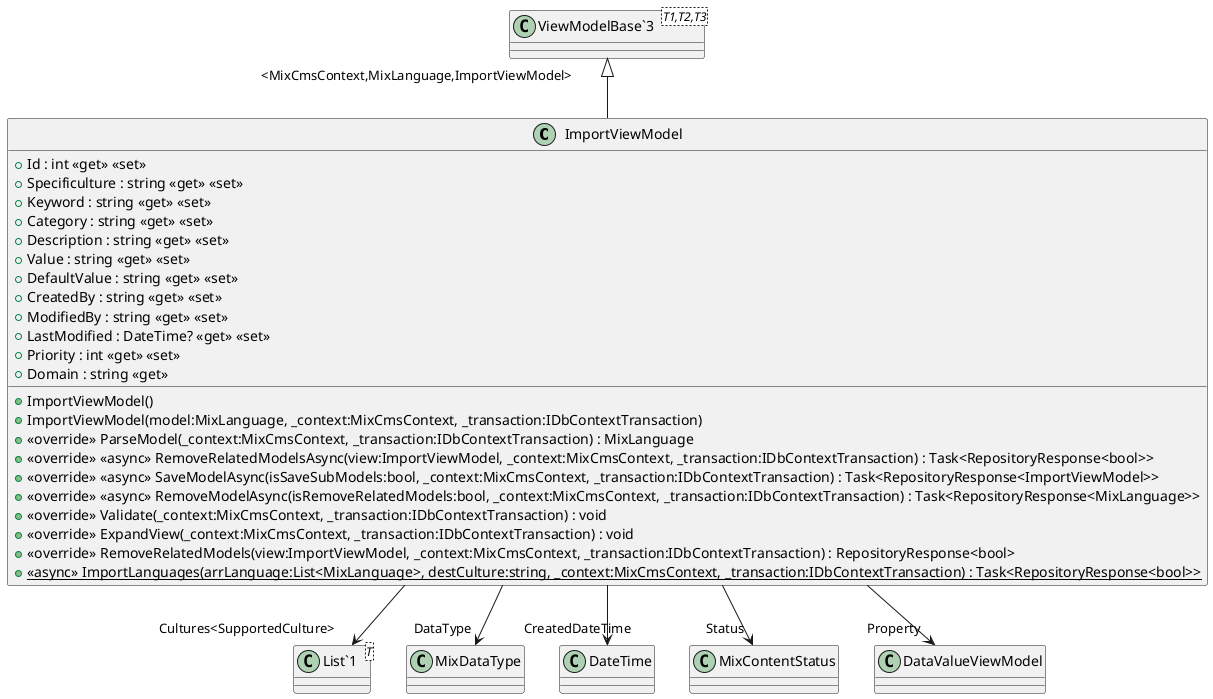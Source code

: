 @startuml
class ImportViewModel {
    + Id : int <<get>> <<set>>
    + Specificulture : string <<get>> <<set>>
    + Keyword : string <<get>> <<set>>
    + Category : string <<get>> <<set>>
    + Description : string <<get>> <<set>>
    + Value : string <<get>> <<set>>
    + DefaultValue : string <<get>> <<set>>
    + CreatedBy : string <<get>> <<set>>
    + ModifiedBy : string <<get>> <<set>>
    + LastModified : DateTime? <<get>> <<set>>
    + Priority : int <<get>> <<set>>
    + Domain : string <<get>>
    + ImportViewModel()
    + ImportViewModel(model:MixLanguage, _context:MixCmsContext, _transaction:IDbContextTransaction)
    + <<override>> ParseModel(_context:MixCmsContext, _transaction:IDbContextTransaction) : MixLanguage
    + <<override>> <<async>> RemoveRelatedModelsAsync(view:ImportViewModel, _context:MixCmsContext, _transaction:IDbContextTransaction) : Task<RepositoryResponse<bool>>
    + <<override>> <<async>> SaveModelAsync(isSaveSubModels:bool, _context:MixCmsContext, _transaction:IDbContextTransaction) : Task<RepositoryResponse<ImportViewModel>>
    + <<override>> <<async>> RemoveModelAsync(isRemoveRelatedModels:bool, _context:MixCmsContext, _transaction:IDbContextTransaction) : Task<RepositoryResponse<MixLanguage>>
    + <<override>> Validate(_context:MixCmsContext, _transaction:IDbContextTransaction) : void
    + <<override>> ExpandView(_context:MixCmsContext, _transaction:IDbContextTransaction) : void
    + <<override>> RemoveRelatedModels(view:ImportViewModel, _context:MixCmsContext, _transaction:IDbContextTransaction) : RepositoryResponse<bool>
    + {static} <<async>> ImportLanguages(arrLanguage:List<MixLanguage>, destCulture:string, _context:MixCmsContext, _transaction:IDbContextTransaction) : Task<RepositoryResponse<bool>>
}
class "ViewModelBase`3"<T1,T2,T3> {
}
class "List`1"<T> {
}
"ViewModelBase`3" "<MixCmsContext,MixLanguage,ImportViewModel>" <|-- ImportViewModel
ImportViewModel --> "Cultures<SupportedCulture>" "List`1"
ImportViewModel --> "DataType" MixDataType
ImportViewModel --> "CreatedDateTime" DateTime
ImportViewModel --> "Status" MixContentStatus
ImportViewModel --> "Property" DataValueViewModel
@enduml
